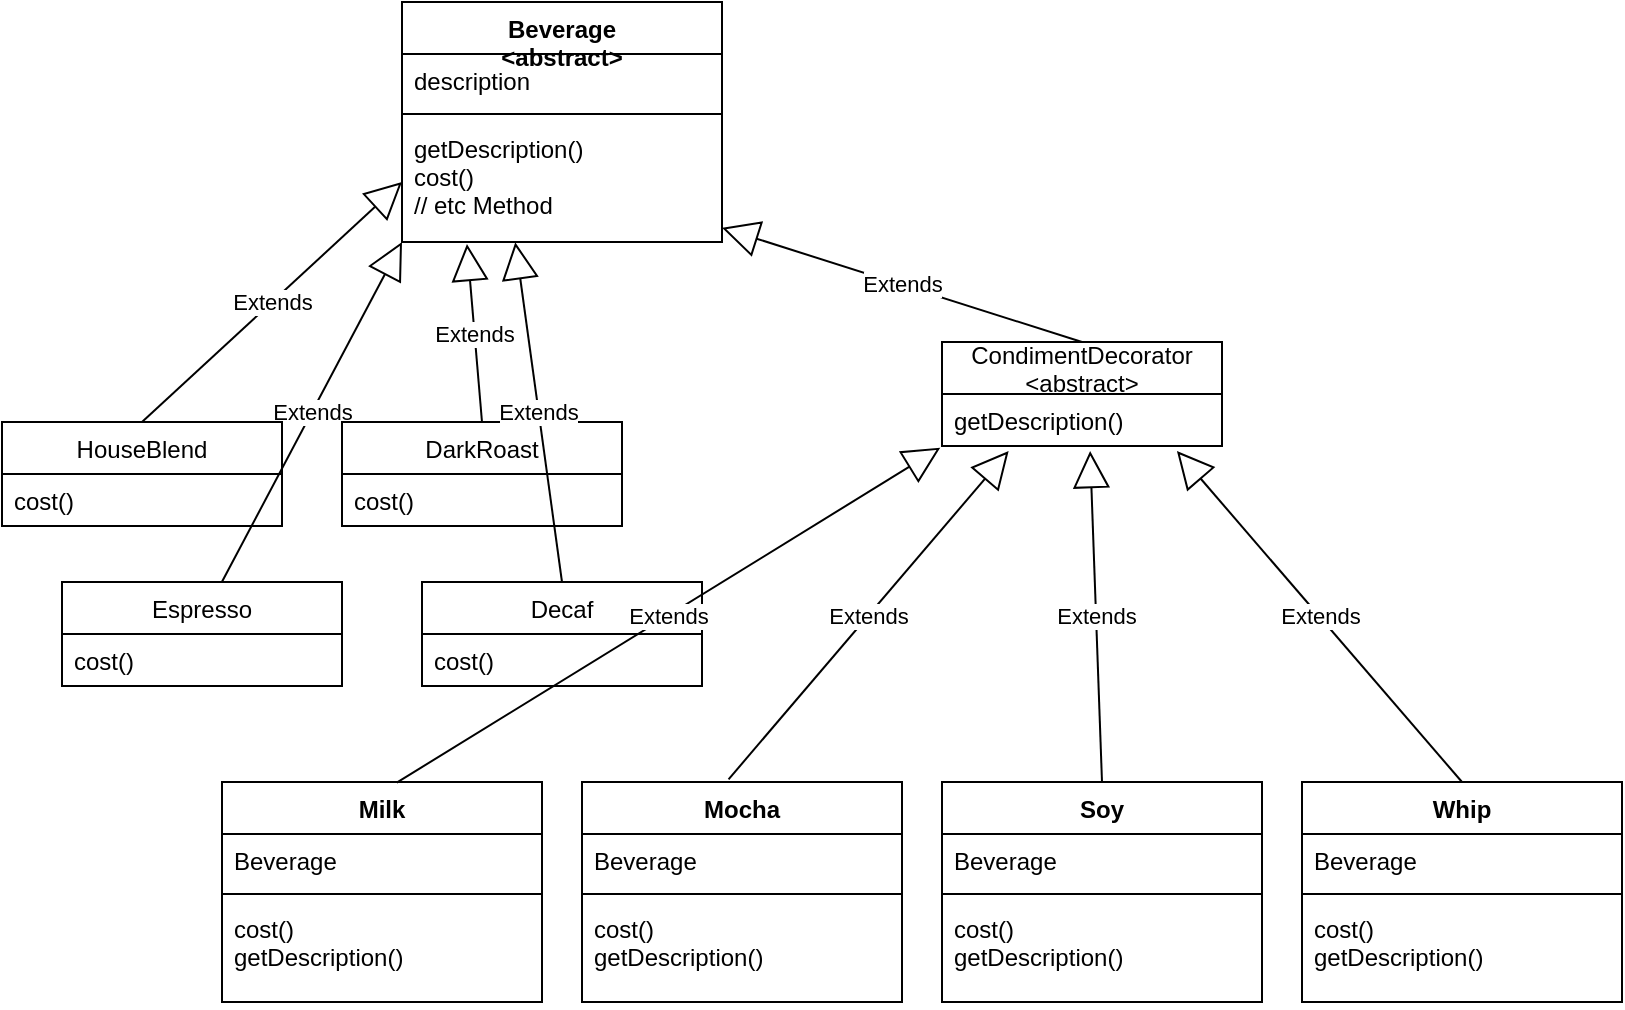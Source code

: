 <mxfile version="16.1.0" type="github">
  <diagram id="59HPunO3sCqmfKlcAABm" name="Page-1">
    <mxGraphModel dx="1366" dy="728" grid="1" gridSize="10" guides="1" tooltips="1" connect="1" arrows="1" fold="1" page="1" pageScale="1" pageWidth="827" pageHeight="1169" math="0" shadow="0">
      <root>
        <mxCell id="0" />
        <mxCell id="1" parent="0" />
        <mxCell id="GFy-LtuUCm-X0P6t5Wzi-16" value="Extends" style="endArrow=block;endSize=16;endFill=0;html=1;rounded=0;exitX=0.571;exitY=0;exitDx=0;exitDy=0;exitPerimeter=0;entryX=0;entryY=1;entryDx=0;entryDy=0;" edge="1" parent="1" source="GFy-LtuUCm-X0P6t5Wzi-11" target="GFy-LtuUCm-X0P6t5Wzi-1">
          <mxGeometry width="160" relative="1" as="geometry">
            <mxPoint x="340" y="260" as="sourcePoint" />
            <mxPoint x="500" y="260" as="targetPoint" />
          </mxGeometry>
        </mxCell>
        <mxCell id="GFy-LtuUCm-X0P6t5Wzi-1" value="Beverage&#xa;&lt;abstract&gt;" style="swimlane;fontStyle=1;align=center;verticalAlign=top;childLayout=stackLayout;horizontal=1;startSize=26;horizontalStack=0;resizeParent=1;resizeParentMax=0;resizeLast=0;collapsible=1;marginBottom=0;" vertex="1" parent="1">
          <mxGeometry x="210" y="40" width="160" height="120" as="geometry" />
        </mxCell>
        <mxCell id="GFy-LtuUCm-X0P6t5Wzi-2" value="description" style="text;strokeColor=none;fillColor=none;align=left;verticalAlign=top;spacingLeft=4;spacingRight=4;overflow=hidden;rotatable=0;points=[[0,0.5],[1,0.5]];portConstraint=eastwest;" vertex="1" parent="GFy-LtuUCm-X0P6t5Wzi-1">
          <mxGeometry y="26" width="160" height="26" as="geometry" />
        </mxCell>
        <mxCell id="GFy-LtuUCm-X0P6t5Wzi-3" value="" style="line;strokeWidth=1;fillColor=none;align=left;verticalAlign=middle;spacingTop=-1;spacingLeft=3;spacingRight=3;rotatable=0;labelPosition=right;points=[];portConstraint=eastwest;" vertex="1" parent="GFy-LtuUCm-X0P6t5Wzi-1">
          <mxGeometry y="52" width="160" height="8" as="geometry" />
        </mxCell>
        <mxCell id="GFy-LtuUCm-X0P6t5Wzi-4" value="getDescription()&#xa;cost()&#xa;// etc Method" style="text;strokeColor=none;fillColor=none;align=left;verticalAlign=top;spacingLeft=4;spacingRight=4;overflow=hidden;rotatable=0;points=[[0,0.5],[1,0.5]];portConstraint=eastwest;" vertex="1" parent="GFy-LtuUCm-X0P6t5Wzi-1">
          <mxGeometry y="60" width="160" height="60" as="geometry" />
        </mxCell>
        <mxCell id="GFy-LtuUCm-X0P6t5Wzi-5" value="HouseBlend" style="swimlane;fontStyle=0;childLayout=stackLayout;horizontal=1;startSize=26;fillColor=none;horizontalStack=0;resizeParent=1;resizeParentMax=0;resizeLast=0;collapsible=1;marginBottom=0;" vertex="1" parent="1">
          <mxGeometry x="10" y="250" width="140" height="52" as="geometry" />
        </mxCell>
        <mxCell id="GFy-LtuUCm-X0P6t5Wzi-6" value="cost()" style="text;strokeColor=none;fillColor=none;align=left;verticalAlign=top;spacingLeft=4;spacingRight=4;overflow=hidden;rotatable=0;points=[[0,0.5],[1,0.5]];portConstraint=eastwest;" vertex="1" parent="GFy-LtuUCm-X0P6t5Wzi-5">
          <mxGeometry y="26" width="140" height="26" as="geometry" />
        </mxCell>
        <mxCell id="GFy-LtuUCm-X0P6t5Wzi-9" value="DarkRoast" style="swimlane;fontStyle=0;childLayout=stackLayout;horizontal=1;startSize=26;fillColor=none;horizontalStack=0;resizeParent=1;resizeParentMax=0;resizeLast=0;collapsible=1;marginBottom=0;" vertex="1" parent="1">
          <mxGeometry x="180" y="250" width="140" height="52" as="geometry" />
        </mxCell>
        <mxCell id="GFy-LtuUCm-X0P6t5Wzi-10" value="cost()" style="text;strokeColor=none;fillColor=none;align=left;verticalAlign=top;spacingLeft=4;spacingRight=4;overflow=hidden;rotatable=0;points=[[0,0.5],[1,0.5]];portConstraint=eastwest;" vertex="1" parent="GFy-LtuUCm-X0P6t5Wzi-9">
          <mxGeometry y="26" width="140" height="26" as="geometry" />
        </mxCell>
        <mxCell id="GFy-LtuUCm-X0P6t5Wzi-11" value="Espresso" style="swimlane;fontStyle=0;childLayout=stackLayout;horizontal=1;startSize=26;fillColor=none;horizontalStack=0;resizeParent=1;resizeParentMax=0;resizeLast=0;collapsible=1;marginBottom=0;" vertex="1" parent="1">
          <mxGeometry x="40" y="330" width="140" height="52" as="geometry" />
        </mxCell>
        <mxCell id="GFy-LtuUCm-X0P6t5Wzi-12" value="cost()" style="text;strokeColor=none;fillColor=none;align=left;verticalAlign=top;spacingLeft=4;spacingRight=4;overflow=hidden;rotatable=0;points=[[0,0.5],[1,0.5]];portConstraint=eastwest;" vertex="1" parent="GFy-LtuUCm-X0P6t5Wzi-11">
          <mxGeometry y="26" width="140" height="26" as="geometry" />
        </mxCell>
        <mxCell id="GFy-LtuUCm-X0P6t5Wzi-13" value="Decaf" style="swimlane;fontStyle=0;childLayout=stackLayout;horizontal=1;startSize=26;fillColor=none;horizontalStack=0;resizeParent=1;resizeParentMax=0;resizeLast=0;collapsible=1;marginBottom=0;" vertex="1" parent="1">
          <mxGeometry x="220" y="330" width="140" height="52" as="geometry" />
        </mxCell>
        <mxCell id="GFy-LtuUCm-X0P6t5Wzi-14" value="cost()" style="text;strokeColor=none;fillColor=none;align=left;verticalAlign=top;spacingLeft=4;spacingRight=4;overflow=hidden;rotatable=0;points=[[0,0.5],[1,0.5]];portConstraint=eastwest;" vertex="1" parent="GFy-LtuUCm-X0P6t5Wzi-13">
          <mxGeometry y="26" width="140" height="26" as="geometry" />
        </mxCell>
        <mxCell id="GFy-LtuUCm-X0P6t5Wzi-15" value="Extends" style="endArrow=block;endSize=16;endFill=0;html=1;rounded=0;exitX=0.5;exitY=0;exitDx=0;exitDy=0;entryX=0;entryY=0.5;entryDx=0;entryDy=0;" edge="1" parent="1" source="GFy-LtuUCm-X0P6t5Wzi-5" target="GFy-LtuUCm-X0P6t5Wzi-4">
          <mxGeometry width="160" relative="1" as="geometry">
            <mxPoint x="340" y="260" as="sourcePoint" />
            <mxPoint x="500" y="260" as="targetPoint" />
          </mxGeometry>
        </mxCell>
        <mxCell id="GFy-LtuUCm-X0P6t5Wzi-17" value="Extends" style="endArrow=block;endSize=16;endFill=0;html=1;rounded=0;exitX=0.5;exitY=0;exitDx=0;exitDy=0;entryX=0.203;entryY=1.017;entryDx=0;entryDy=0;entryPerimeter=0;" edge="1" parent="1" source="GFy-LtuUCm-X0P6t5Wzi-9" target="GFy-LtuUCm-X0P6t5Wzi-4">
          <mxGeometry width="160" relative="1" as="geometry">
            <mxPoint x="340" y="260" as="sourcePoint" />
            <mxPoint x="500" y="260" as="targetPoint" />
          </mxGeometry>
        </mxCell>
        <mxCell id="GFy-LtuUCm-X0P6t5Wzi-18" value="Extends" style="endArrow=block;endSize=16;endFill=0;html=1;rounded=0;exitX=0.5;exitY=0;exitDx=0;exitDy=0;entryX=0.354;entryY=1.003;entryDx=0;entryDy=0;entryPerimeter=0;" edge="1" parent="1" source="GFy-LtuUCm-X0P6t5Wzi-13" target="GFy-LtuUCm-X0P6t5Wzi-4">
          <mxGeometry width="160" relative="1" as="geometry">
            <mxPoint x="340" y="260" as="sourcePoint" />
            <mxPoint x="500" y="260" as="targetPoint" />
          </mxGeometry>
        </mxCell>
        <mxCell id="GFy-LtuUCm-X0P6t5Wzi-19" value="CondimentDecorator&#xa;&lt;abstract&gt;" style="swimlane;fontStyle=0;childLayout=stackLayout;horizontal=1;startSize=26;fillColor=none;horizontalStack=0;resizeParent=1;resizeParentMax=0;resizeLast=0;collapsible=1;marginBottom=0;" vertex="1" parent="1">
          <mxGeometry x="480" y="210" width="140" height="52" as="geometry" />
        </mxCell>
        <mxCell id="GFy-LtuUCm-X0P6t5Wzi-20" value="getDescription()" style="text;strokeColor=none;fillColor=none;align=left;verticalAlign=top;spacingLeft=4;spacingRight=4;overflow=hidden;rotatable=0;points=[[0,0.5],[1,0.5]];portConstraint=eastwest;" vertex="1" parent="GFy-LtuUCm-X0P6t5Wzi-19">
          <mxGeometry y="26" width="140" height="26" as="geometry" />
        </mxCell>
        <mxCell id="GFy-LtuUCm-X0P6t5Wzi-21" value="Milk" style="swimlane;fontStyle=1;align=center;verticalAlign=top;childLayout=stackLayout;horizontal=1;startSize=26;horizontalStack=0;resizeParent=1;resizeParentMax=0;resizeLast=0;collapsible=1;marginBottom=0;" vertex="1" parent="1">
          <mxGeometry x="120" y="430" width="160" height="110" as="geometry" />
        </mxCell>
        <mxCell id="GFy-LtuUCm-X0P6t5Wzi-22" value="Beverage" style="text;strokeColor=none;fillColor=none;align=left;verticalAlign=top;spacingLeft=4;spacingRight=4;overflow=hidden;rotatable=0;points=[[0,0.5],[1,0.5]];portConstraint=eastwest;" vertex="1" parent="GFy-LtuUCm-X0P6t5Wzi-21">
          <mxGeometry y="26" width="160" height="26" as="geometry" />
        </mxCell>
        <mxCell id="GFy-LtuUCm-X0P6t5Wzi-23" value="" style="line;strokeWidth=1;fillColor=none;align=left;verticalAlign=middle;spacingTop=-1;spacingLeft=3;spacingRight=3;rotatable=0;labelPosition=right;points=[];portConstraint=eastwest;" vertex="1" parent="GFy-LtuUCm-X0P6t5Wzi-21">
          <mxGeometry y="52" width="160" height="8" as="geometry" />
        </mxCell>
        <mxCell id="GFy-LtuUCm-X0P6t5Wzi-24" value="cost()&#xa;getDescription()" style="text;strokeColor=none;fillColor=none;align=left;verticalAlign=top;spacingLeft=4;spacingRight=4;overflow=hidden;rotatable=0;points=[[0,0.5],[1,0.5]];portConstraint=eastwest;" vertex="1" parent="GFy-LtuUCm-X0P6t5Wzi-21">
          <mxGeometry y="60" width="160" height="50" as="geometry" />
        </mxCell>
        <mxCell id="GFy-LtuUCm-X0P6t5Wzi-25" value="Mocha" style="swimlane;fontStyle=1;align=center;verticalAlign=top;childLayout=stackLayout;horizontal=1;startSize=26;horizontalStack=0;resizeParent=1;resizeParentMax=0;resizeLast=0;collapsible=1;marginBottom=0;" vertex="1" parent="1">
          <mxGeometry x="300" y="430" width="160" height="110" as="geometry" />
        </mxCell>
        <mxCell id="GFy-LtuUCm-X0P6t5Wzi-26" value="Beverage" style="text;strokeColor=none;fillColor=none;align=left;verticalAlign=top;spacingLeft=4;spacingRight=4;overflow=hidden;rotatable=0;points=[[0,0.5],[1,0.5]];portConstraint=eastwest;" vertex="1" parent="GFy-LtuUCm-X0P6t5Wzi-25">
          <mxGeometry y="26" width="160" height="26" as="geometry" />
        </mxCell>
        <mxCell id="GFy-LtuUCm-X0P6t5Wzi-27" value="" style="line;strokeWidth=1;fillColor=none;align=left;verticalAlign=middle;spacingTop=-1;spacingLeft=3;spacingRight=3;rotatable=0;labelPosition=right;points=[];portConstraint=eastwest;" vertex="1" parent="GFy-LtuUCm-X0P6t5Wzi-25">
          <mxGeometry y="52" width="160" height="8" as="geometry" />
        </mxCell>
        <mxCell id="GFy-LtuUCm-X0P6t5Wzi-28" value="cost()&#xa;getDescription()" style="text;strokeColor=none;fillColor=none;align=left;verticalAlign=top;spacingLeft=4;spacingRight=4;overflow=hidden;rotatable=0;points=[[0,0.5],[1,0.5]];portConstraint=eastwest;" vertex="1" parent="GFy-LtuUCm-X0P6t5Wzi-25">
          <mxGeometry y="60" width="160" height="50" as="geometry" />
        </mxCell>
        <mxCell id="GFy-LtuUCm-X0P6t5Wzi-29" value="Soy" style="swimlane;fontStyle=1;align=center;verticalAlign=top;childLayout=stackLayout;horizontal=1;startSize=26;horizontalStack=0;resizeParent=1;resizeParentMax=0;resizeLast=0;collapsible=1;marginBottom=0;" vertex="1" parent="1">
          <mxGeometry x="480" y="430" width="160" height="110" as="geometry" />
        </mxCell>
        <mxCell id="GFy-LtuUCm-X0P6t5Wzi-30" value="Beverage" style="text;strokeColor=none;fillColor=none;align=left;verticalAlign=top;spacingLeft=4;spacingRight=4;overflow=hidden;rotatable=0;points=[[0,0.5],[1,0.5]];portConstraint=eastwest;" vertex="1" parent="GFy-LtuUCm-X0P6t5Wzi-29">
          <mxGeometry y="26" width="160" height="26" as="geometry" />
        </mxCell>
        <mxCell id="GFy-LtuUCm-X0P6t5Wzi-31" value="" style="line;strokeWidth=1;fillColor=none;align=left;verticalAlign=middle;spacingTop=-1;spacingLeft=3;spacingRight=3;rotatable=0;labelPosition=right;points=[];portConstraint=eastwest;" vertex="1" parent="GFy-LtuUCm-X0P6t5Wzi-29">
          <mxGeometry y="52" width="160" height="8" as="geometry" />
        </mxCell>
        <mxCell id="GFy-LtuUCm-X0P6t5Wzi-32" value="cost()&#xa;getDescription()" style="text;strokeColor=none;fillColor=none;align=left;verticalAlign=top;spacingLeft=4;spacingRight=4;overflow=hidden;rotatable=0;points=[[0,0.5],[1,0.5]];portConstraint=eastwest;" vertex="1" parent="GFy-LtuUCm-X0P6t5Wzi-29">
          <mxGeometry y="60" width="160" height="50" as="geometry" />
        </mxCell>
        <mxCell id="GFy-LtuUCm-X0P6t5Wzi-33" value="Whip" style="swimlane;fontStyle=1;align=center;verticalAlign=top;childLayout=stackLayout;horizontal=1;startSize=26;horizontalStack=0;resizeParent=1;resizeParentMax=0;resizeLast=0;collapsible=1;marginBottom=0;" vertex="1" parent="1">
          <mxGeometry x="660" y="430" width="160" height="110" as="geometry" />
        </mxCell>
        <mxCell id="GFy-LtuUCm-X0P6t5Wzi-34" value="Beverage" style="text;strokeColor=none;fillColor=none;align=left;verticalAlign=top;spacingLeft=4;spacingRight=4;overflow=hidden;rotatable=0;points=[[0,0.5],[1,0.5]];portConstraint=eastwest;" vertex="1" parent="GFy-LtuUCm-X0P6t5Wzi-33">
          <mxGeometry y="26" width="160" height="26" as="geometry" />
        </mxCell>
        <mxCell id="GFy-LtuUCm-X0P6t5Wzi-35" value="" style="line;strokeWidth=1;fillColor=none;align=left;verticalAlign=middle;spacingTop=-1;spacingLeft=3;spacingRight=3;rotatable=0;labelPosition=right;points=[];portConstraint=eastwest;" vertex="1" parent="GFy-LtuUCm-X0P6t5Wzi-33">
          <mxGeometry y="52" width="160" height="8" as="geometry" />
        </mxCell>
        <mxCell id="GFy-LtuUCm-X0P6t5Wzi-36" value="cost()&#xa;getDescription()" style="text;strokeColor=none;fillColor=none;align=left;verticalAlign=top;spacingLeft=4;spacingRight=4;overflow=hidden;rotatable=0;points=[[0,0.5],[1,0.5]];portConstraint=eastwest;" vertex="1" parent="GFy-LtuUCm-X0P6t5Wzi-33">
          <mxGeometry y="60" width="160" height="50" as="geometry" />
        </mxCell>
        <mxCell id="GFy-LtuUCm-X0P6t5Wzi-37" value="Extends" style="endArrow=block;endSize=16;endFill=0;html=1;rounded=0;exitX=0.546;exitY=0.003;exitDx=0;exitDy=0;exitPerimeter=0;entryX=-0.006;entryY=1.032;entryDx=0;entryDy=0;entryPerimeter=0;" edge="1" parent="1" source="GFy-LtuUCm-X0P6t5Wzi-21" target="GFy-LtuUCm-X0P6t5Wzi-20">
          <mxGeometry width="160" relative="1" as="geometry">
            <mxPoint x="340" y="260" as="sourcePoint" />
            <mxPoint x="500" y="260" as="targetPoint" />
          </mxGeometry>
        </mxCell>
        <mxCell id="GFy-LtuUCm-X0P6t5Wzi-38" value="Extends" style="endArrow=block;endSize=16;endFill=0;html=1;rounded=0;entryX=1;entryY=0.881;entryDx=0;entryDy=0;entryPerimeter=0;exitX=0.5;exitY=0;exitDx=0;exitDy=0;" edge="1" parent="1" source="GFy-LtuUCm-X0P6t5Wzi-19" target="GFy-LtuUCm-X0P6t5Wzi-4">
          <mxGeometry width="160" relative="1" as="geometry">
            <mxPoint x="340" y="260" as="sourcePoint" />
            <mxPoint x="500" y="260" as="targetPoint" />
          </mxGeometry>
        </mxCell>
        <mxCell id="GFy-LtuUCm-X0P6t5Wzi-39" value="Extends" style="endArrow=block;endSize=16;endFill=0;html=1;rounded=0;exitX=0.458;exitY=-0.012;exitDx=0;exitDy=0;exitPerimeter=0;entryX=0.238;entryY=1.097;entryDx=0;entryDy=0;entryPerimeter=0;" edge="1" parent="1" source="GFy-LtuUCm-X0P6t5Wzi-25" target="GFy-LtuUCm-X0P6t5Wzi-20">
          <mxGeometry width="160" relative="1" as="geometry">
            <mxPoint x="340" y="260" as="sourcePoint" />
            <mxPoint x="500" y="260" as="targetPoint" />
          </mxGeometry>
        </mxCell>
        <mxCell id="GFy-LtuUCm-X0P6t5Wzi-40" value="Extends" style="endArrow=block;endSize=16;endFill=0;html=1;rounded=0;entryX=0.529;entryY=1.097;entryDx=0;entryDy=0;entryPerimeter=0;exitX=0.5;exitY=0;exitDx=0;exitDy=0;" edge="1" parent="1" source="GFy-LtuUCm-X0P6t5Wzi-29" target="GFy-LtuUCm-X0P6t5Wzi-20">
          <mxGeometry width="160" relative="1" as="geometry">
            <mxPoint x="340" y="260" as="sourcePoint" />
            <mxPoint x="500" y="260" as="targetPoint" />
          </mxGeometry>
        </mxCell>
        <mxCell id="GFy-LtuUCm-X0P6t5Wzi-41" value="Extends" style="endArrow=block;endSize=16;endFill=0;html=1;rounded=0;entryX=0.839;entryY=1.097;entryDx=0;entryDy=0;entryPerimeter=0;exitX=0.5;exitY=0;exitDx=0;exitDy=0;" edge="1" parent="1" source="GFy-LtuUCm-X0P6t5Wzi-33" target="GFy-LtuUCm-X0P6t5Wzi-20">
          <mxGeometry width="160" relative="1" as="geometry">
            <mxPoint x="340" y="260" as="sourcePoint" />
            <mxPoint x="500" y="260" as="targetPoint" />
          </mxGeometry>
        </mxCell>
      </root>
    </mxGraphModel>
  </diagram>
</mxfile>
